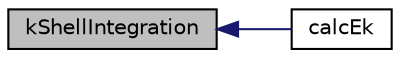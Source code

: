 digraph "kShellIntegration"
{
  bgcolor="transparent";
  edge [fontname="Helvetica",fontsize="10",labelfontname="Helvetica",labelfontsize="10"];
  node [fontname="Helvetica",fontsize="10",shape=record];
  rankdir="LR";
  Node144228 [label="kShellIntegration",height=0.2,width=0.4,color="black", fillcolor="grey75", style="filled", fontcolor="black"];
  Node144228 -> Node144229 [dir="back",color="midnightblue",fontsize="10",style="solid",fontname="Helvetica"];
  Node144229 [label="calcEk",height=0.2,width=0.4,color="black",URL="$a21851.html#aa112c1580f5856aec5238241e9e47d60"];
}
